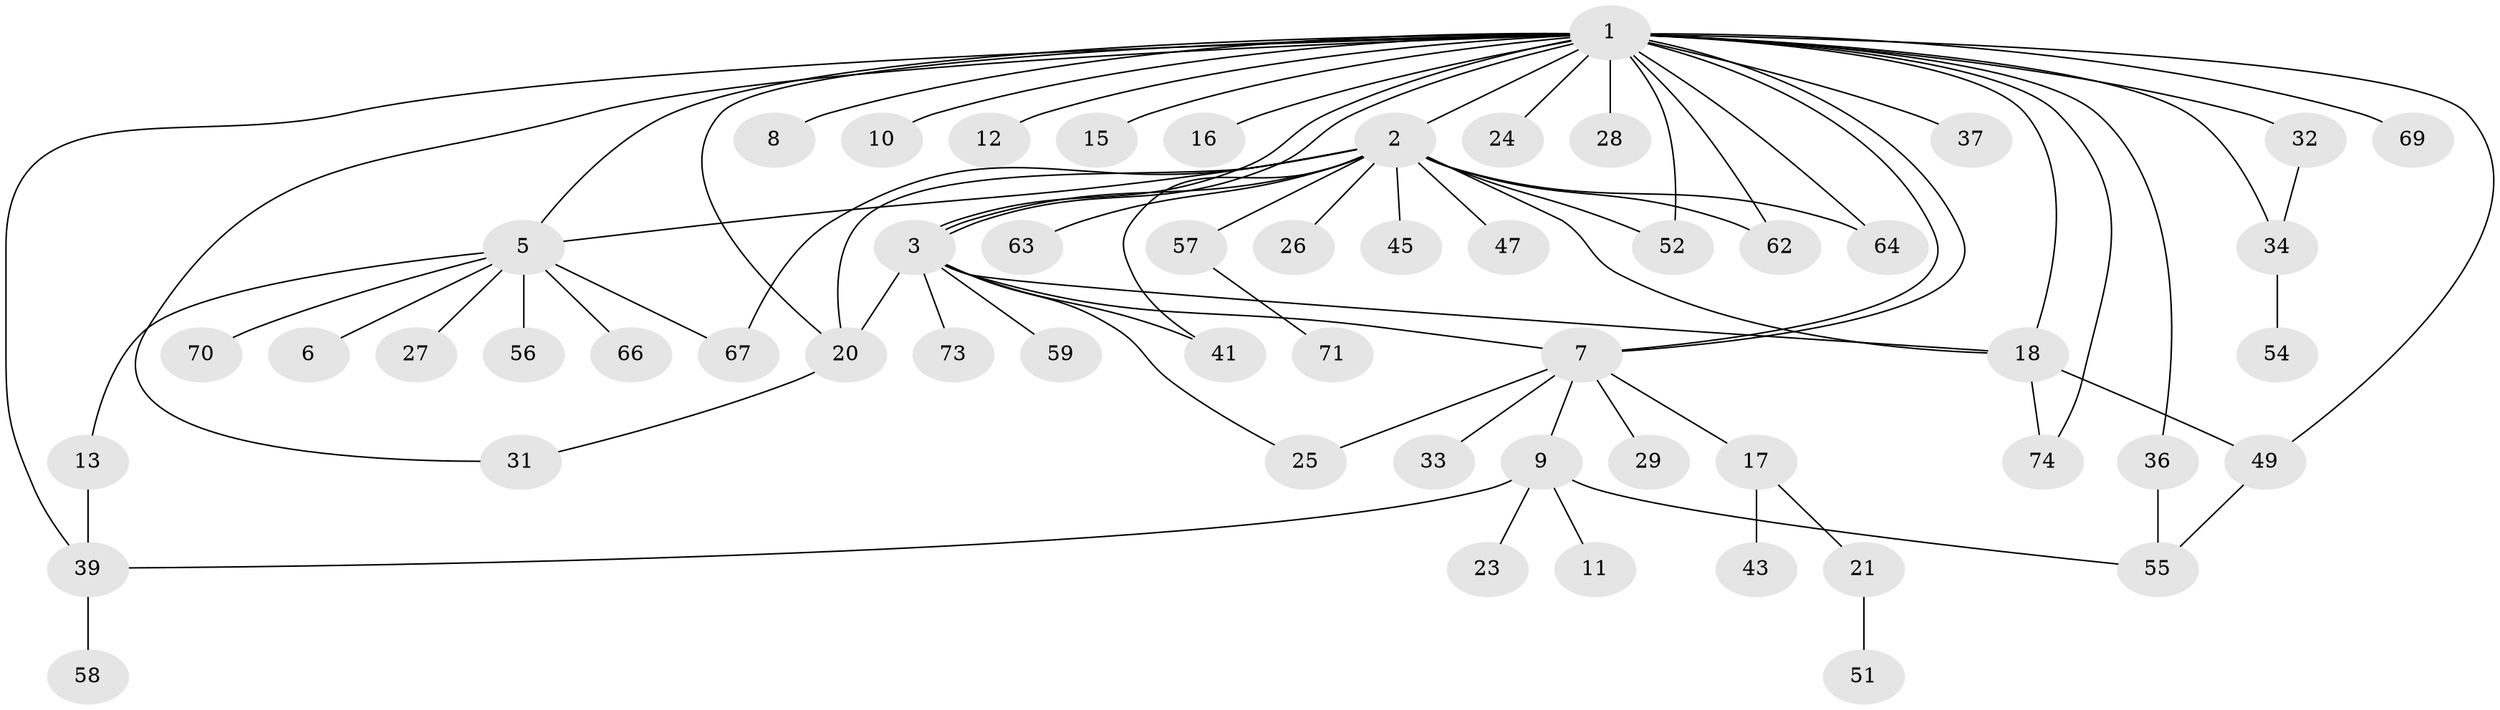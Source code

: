 // original degree distribution, {28: 0.013513513513513514, 14: 0.013513513513513514, 9: 0.02702702702702703, 4: 0.04054054054054054, 5: 0.04054054054054054, 1: 0.5135135135135135, 2: 0.20270270270270271, 6: 0.02702702702702703, 3: 0.12162162162162163}
// Generated by graph-tools (version 1.1) at 2025/11/02/27/25 16:11:13]
// undirected, 55 vertices, 77 edges
graph export_dot {
graph [start="1"]
  node [color=gray90,style=filled];
  1 [super="+30"];
  2 [super="+35"];
  3 [super="+4"];
  5 [super="+22"];
  6;
  7 [super="+19"];
  8 [super="+14"];
  9 [super="+50"];
  10;
  11;
  12;
  13;
  15;
  16;
  17 [super="+68"];
  18 [super="+40"];
  20 [super="+46"];
  21 [super="+38"];
  23;
  24;
  25 [super="+72"];
  26 [super="+53"];
  27;
  28;
  29;
  31;
  32 [super="+65"];
  33;
  34 [super="+42"];
  36;
  37;
  39 [super="+48"];
  41 [super="+44"];
  43;
  45;
  47;
  49;
  51;
  52 [super="+61"];
  54;
  55;
  56;
  57 [super="+60"];
  58;
  59;
  62;
  63;
  64;
  66;
  67;
  69;
  70;
  71;
  73;
  74;
  1 -- 2;
  1 -- 3;
  1 -- 3;
  1 -- 5;
  1 -- 7;
  1 -- 7;
  1 -- 8;
  1 -- 10;
  1 -- 12;
  1 -- 15;
  1 -- 16;
  1 -- 20;
  1 -- 24;
  1 -- 28;
  1 -- 31;
  1 -- 32;
  1 -- 34;
  1 -- 36;
  1 -- 37;
  1 -- 49;
  1 -- 52;
  1 -- 62;
  1 -- 64;
  1 -- 69;
  1 -- 74;
  1 -- 39;
  1 -- 18;
  2 -- 5;
  2 -- 18;
  2 -- 20;
  2 -- 26;
  2 -- 41;
  2 -- 45;
  2 -- 47;
  2 -- 52;
  2 -- 57;
  2 -- 63;
  2 -- 67;
  2 -- 3 [weight=2];
  2 -- 64;
  2 -- 62;
  3 -- 7;
  3 -- 20;
  3 -- 25;
  3 -- 41;
  3 -- 73;
  3 -- 18;
  3 -- 59;
  5 -- 6;
  5 -- 13;
  5 -- 66;
  5 -- 67;
  5 -- 70;
  5 -- 56;
  5 -- 27;
  7 -- 9;
  7 -- 17;
  7 -- 29;
  7 -- 33;
  7 -- 25;
  9 -- 11;
  9 -- 23;
  9 -- 39;
  9 -- 55;
  13 -- 39;
  17 -- 21;
  17 -- 43;
  18 -- 49;
  18 -- 74;
  20 -- 31;
  21 -- 51;
  32 -- 34;
  34 -- 54;
  36 -- 55;
  39 -- 58;
  49 -- 55;
  57 -- 71;
}
